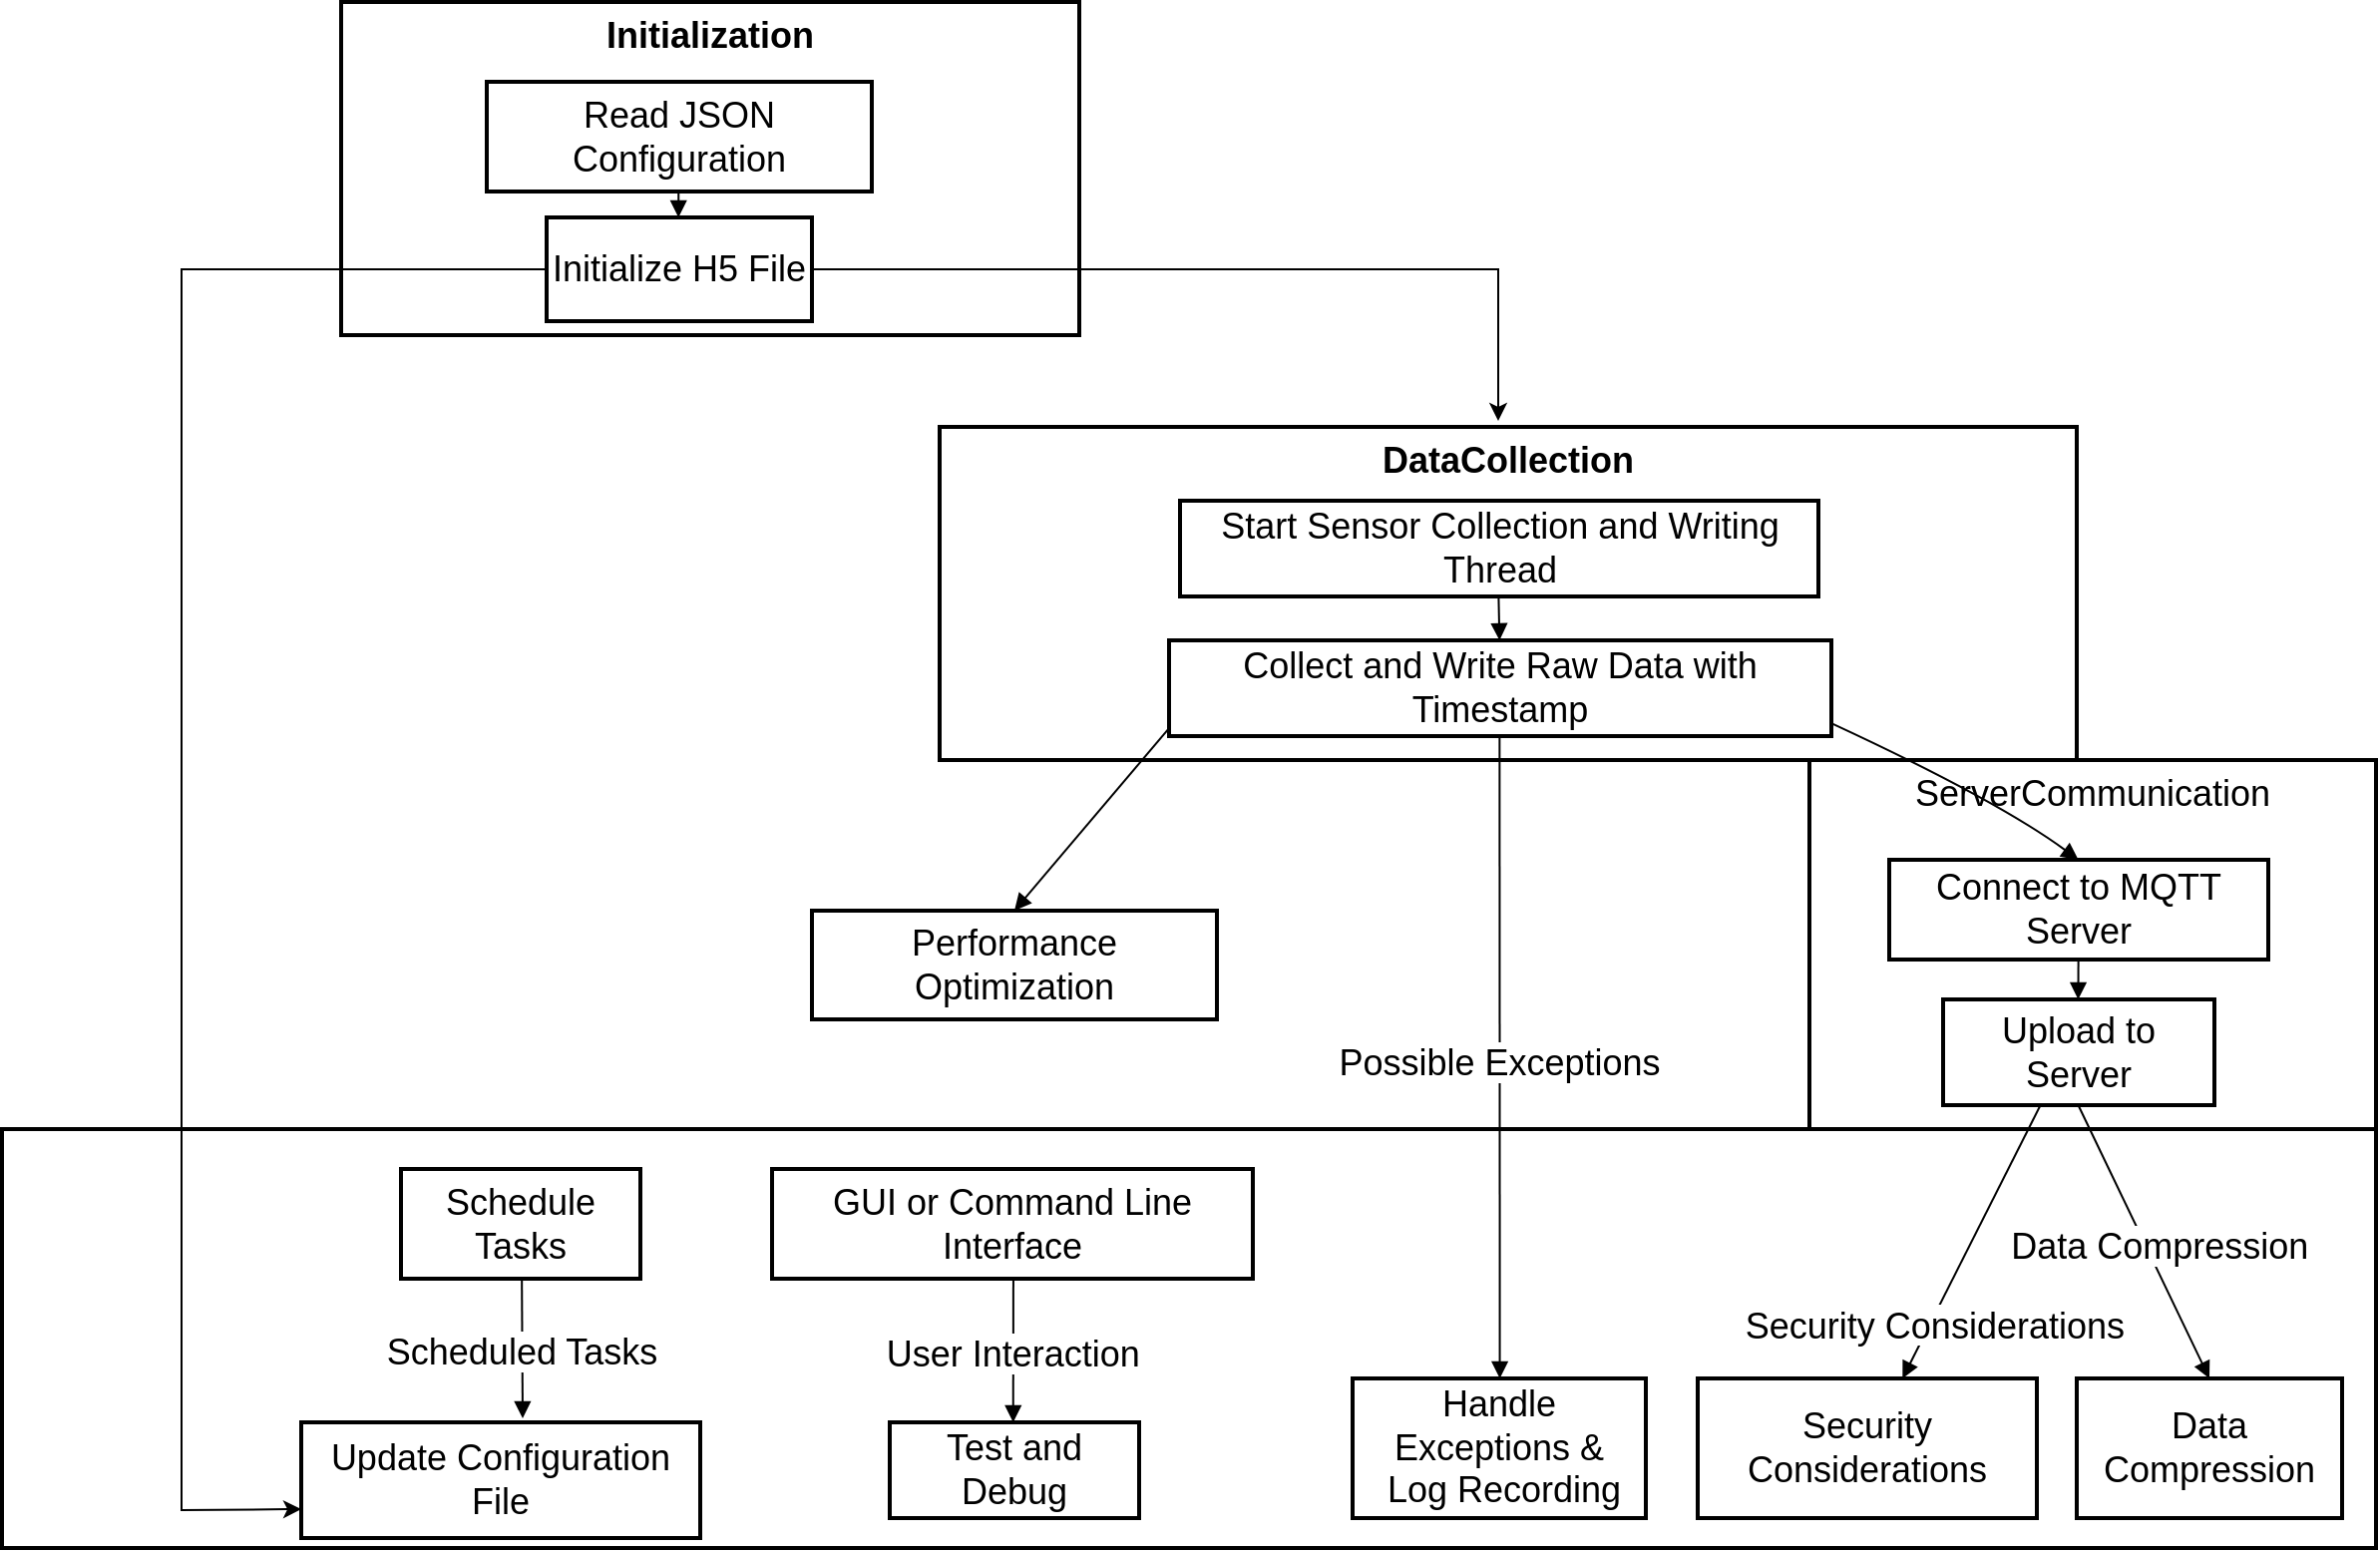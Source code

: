 <mxfile version="22.1.5" type="github">
  <diagram name="第 1 页" id="0iZQUB3KEdjaGyVEio1X">
    <mxGraphModel dx="1603" dy="895" grid="1" gridSize="10" guides="1" tooltips="1" connect="1" arrows="1" fold="1" page="1" pageScale="1" pageWidth="827" pageHeight="1169" math="0" shadow="0">
      <root>
        <mxCell id="0" />
        <mxCell id="1" parent="0" />
        <mxCell id="T6mXg9tadkSn17AwE84S-1" value="" style="whiteSpace=wrap;strokeWidth=2;verticalAlign=top;fontSize=18;" vertex="1" parent="1">
          <mxGeometry x="180" y="585" width="1190" height="210" as="geometry" />
        </mxCell>
        <mxCell id="T6mXg9tadkSn17AwE84S-2" value="Handle Exceptions &amp;&#xa; Log Recording" style="whiteSpace=wrap;strokeWidth=2;fontSize=18;" vertex="1" parent="1">
          <mxGeometry x="857" y="710" width="147" height="70" as="geometry" />
        </mxCell>
        <mxCell id="T6mXg9tadkSn17AwE84S-4" value="Data Compression" style="whiteSpace=wrap;strokeWidth=2;fontSize=18;" vertex="1" parent="1">
          <mxGeometry x="1220" y="710" width="133" height="70" as="geometry" />
        </mxCell>
        <mxCell id="T6mXg9tadkSn17AwE84S-5" value="Schedule Tasks" style="whiteSpace=wrap;strokeWidth=2;fontSize=18;" vertex="1" parent="1">
          <mxGeometry x="380" y="605" width="120" height="55" as="geometry" />
        </mxCell>
        <mxCell id="T6mXg9tadkSn17AwE84S-6" value="Update Configuration File" style="whiteSpace=wrap;strokeWidth=2;fontSize=18;" vertex="1" parent="1">
          <mxGeometry x="330" y="732" width="200" height="58" as="geometry" />
        </mxCell>
        <mxCell id="T6mXg9tadkSn17AwE84S-7" value="Security Considerations" style="whiteSpace=wrap;strokeWidth=2;fontSize=18;" vertex="1" parent="1">
          <mxGeometry x="1030" y="710" width="170" height="70" as="geometry" />
        </mxCell>
        <mxCell id="T6mXg9tadkSn17AwE84S-8" value="Performance Optimization" style="whiteSpace=wrap;strokeWidth=2;fontSize=18;" vertex="1" parent="1">
          <mxGeometry x="586" y="475.5" width="203" height="54.5" as="geometry" />
        </mxCell>
        <mxCell id="T6mXg9tadkSn17AwE84S-9" value="GUI or Command Line Interface" style="whiteSpace=wrap;strokeWidth=2;fontSize=18;" vertex="1" parent="1">
          <mxGeometry x="566" y="605" width="241" height="55" as="geometry" />
        </mxCell>
        <mxCell id="T6mXg9tadkSn17AwE84S-10" value="Test and Debug" style="whiteSpace=wrap;strokeWidth=2;fontSize=18;" vertex="1" parent="1">
          <mxGeometry x="625" y="732" width="125" height="48" as="geometry" />
        </mxCell>
        <mxCell id="T6mXg9tadkSn17AwE84S-11" value="ServerCommunication" style="whiteSpace=wrap;strokeWidth=2;verticalAlign=top;fontSize=18;" vertex="1" parent="1">
          <mxGeometry x="1086" y="400" width="284" height="185" as="geometry" />
        </mxCell>
        <mxCell id="T6mXg9tadkSn17AwE84S-12" value="Connect to MQTT Server" style="whiteSpace=wrap;strokeWidth=2;fontSize=18;" vertex="1" parent="1">
          <mxGeometry x="1126" y="450" width="190" height="50" as="geometry" />
        </mxCell>
        <mxCell id="T6mXg9tadkSn17AwE84S-13" value="Upload to Server" style="whiteSpace=wrap;strokeWidth=2;fontSize=18;" vertex="1" parent="1">
          <mxGeometry x="1153" y="520" width="136" height="53" as="geometry" />
        </mxCell>
        <mxCell id="T6mXg9tadkSn17AwE84S-14" value="DataCollection" style="whiteSpace=wrap;strokeWidth=2;verticalAlign=top;fontSize=18;fontStyle=1" vertex="1" parent="1">
          <mxGeometry x="650" y="233" width="570" height="167" as="geometry" />
        </mxCell>
        <mxCell id="T6mXg9tadkSn17AwE84S-15" value="Start Sensor Collection and Writing Thread" style="whiteSpace=wrap;strokeWidth=2;fontSize=18;" vertex="1" parent="1">
          <mxGeometry x="770.5" y="270" width="320" height="48" as="geometry" />
        </mxCell>
        <mxCell id="T6mXg9tadkSn17AwE84S-16" value="Collect and Write Raw Data with Timestamp" style="whiteSpace=wrap;strokeWidth=2;fontSize=18;" vertex="1" parent="1">
          <mxGeometry x="765" y="340" width="332" height="48" as="geometry" />
        </mxCell>
        <mxCell id="T6mXg9tadkSn17AwE84S-17" value="Initialization" style="whiteSpace=wrap;strokeWidth=2;verticalAlign=top;fontSize=18;fontStyle=1" vertex="1" parent="1">
          <mxGeometry x="350" y="20" width="370" height="167" as="geometry" />
        </mxCell>
        <mxCell id="T6mXg9tadkSn17AwE84S-18" value="Read JSON Configuration" style="whiteSpace=wrap;strokeWidth=2;fontSize=18;" vertex="1" parent="1">
          <mxGeometry x="423" y="60" width="193" height="55" as="geometry" />
        </mxCell>
        <mxCell id="T6mXg9tadkSn17AwE84S-19" value="Initialize H5 File" style="whiteSpace=wrap;strokeWidth=2;fontSize=18;" vertex="1" parent="1">
          <mxGeometry x="453" y="128" width="133" height="52" as="geometry" />
        </mxCell>
        <mxCell id="T6mXg9tadkSn17AwE84S-20" value="" style="curved=1;startArrow=none;endArrow=block;exitX=0.498;exitY=1.012;entryX=0.497;entryY=0.012;rounded=0;fontSize=18;" edge="1" parent="1" source="T6mXg9tadkSn17AwE84S-18" target="T6mXg9tadkSn17AwE84S-19">
          <mxGeometry relative="1" as="geometry">
            <Array as="points" />
          </mxGeometry>
        </mxCell>
        <mxCell id="T6mXg9tadkSn17AwE84S-22" value="" style="curved=1;startArrow=none;endArrow=block;exitX=0.499;exitY=1.006;entryX=0.499;entryY=0.006;rounded=0;fontSize=18;" edge="1" parent="1" source="T6mXg9tadkSn17AwE84S-15" target="T6mXg9tadkSn17AwE84S-16">
          <mxGeometry relative="1" as="geometry">
            <Array as="points" />
          </mxGeometry>
        </mxCell>
        <mxCell id="T6mXg9tadkSn17AwE84S-23" value="" style="curved=1;startArrow=none;endArrow=block;exitX=0.999;exitY=0.865;entryX=0.499;entryY=1.734e-7;rounded=0;fontSize=18;" edge="1" parent="1" source="T6mXg9tadkSn17AwE84S-16" target="T6mXg9tadkSn17AwE84S-12">
          <mxGeometry relative="1" as="geometry">
            <Array as="points">
              <mxPoint x="1180" y="420" />
            </Array>
          </mxGeometry>
        </mxCell>
        <mxCell id="T6mXg9tadkSn17AwE84S-24" value="" style="curved=1;startArrow=none;endArrow=block;exitX=0.499;exitY=1.012;entryX=0.498;entryY=0.012;rounded=0;fontSize=18;" edge="1" parent="1" source="T6mXg9tadkSn17AwE84S-12" target="T6mXg9tadkSn17AwE84S-13">
          <mxGeometry relative="1" as="geometry">
            <Array as="points" />
          </mxGeometry>
        </mxCell>
        <mxCell id="T6mXg9tadkSn17AwE84S-25" value="Possible Exceptions" style="curved=1;startArrow=none;endArrow=block;exitX=0.499;exitY=1.018;entryX=0.502;entryY=0.012;rounded=0;fontSize=18;" edge="1" parent="1" source="T6mXg9tadkSn17AwE84S-16" target="T6mXg9tadkSn17AwE84S-2">
          <mxGeometry x="0.005" relative="1" as="geometry">
            <Array as="points" />
            <mxPoint as="offset" />
          </mxGeometry>
        </mxCell>
        <mxCell id="T6mXg9tadkSn17AwE84S-27" value="Data Compression" style="curved=1;startArrow=none;endArrow=block;exitX=0.498;exitY=1.024;entryX=0.5;entryY=0.006;rounded=0;fontSize=18;" edge="1" parent="1" source="T6mXg9tadkSn17AwE84S-13" target="T6mXg9tadkSn17AwE84S-4">
          <mxGeometry x="0.052" y="7" relative="1" as="geometry">
            <Array as="points" />
            <mxPoint as="offset" />
          </mxGeometry>
        </mxCell>
        <mxCell id="T6mXg9tadkSn17AwE84S-28" value="Scheduled Tasks" style="curved=1;startArrow=none;endArrow=block;exitX=0.505;exitY=1.024;rounded=0;fontSize=18;" edge="1" parent="1" source="T6mXg9tadkSn17AwE84S-5">
          <mxGeometry relative="1" as="geometry">
            <Array as="points" />
            <mxPoint x="441" y="730" as="targetPoint" />
          </mxGeometry>
        </mxCell>
        <mxCell id="T6mXg9tadkSn17AwE84S-30" value="Security Considerations" style="curved=1;startArrow=none;endArrow=block;exitX=0.337;exitY=1.024;rounded=0;fontSize=18;" edge="1" parent="1" target="T6mXg9tadkSn17AwE84S-7">
          <mxGeometry x="0.583" y="1" relative="1" as="geometry">
            <Array as="points" />
            <mxPoint x="1201.795" y="573" as="sourcePoint" />
            <mxPoint x="983.574" y="732" as="targetPoint" />
            <mxPoint x="1" as="offset" />
          </mxGeometry>
        </mxCell>
        <mxCell id="T6mXg9tadkSn17AwE84S-31" value="" style="curved=1;startArrow=none;endArrow=block;exitX=-0.0;exitY=0.918;entryX=0.5;entryY=0.012;rounded=0;fontSize=18;" edge="1" parent="1" source="T6mXg9tadkSn17AwE84S-16" target="T6mXg9tadkSn17AwE84S-8">
          <mxGeometry x="-0.357" y="-100" relative="1" as="geometry">
            <Array as="points" />
            <mxPoint as="offset" />
          </mxGeometry>
        </mxCell>
        <mxCell id="T6mXg9tadkSn17AwE84S-32" value="User Interaction" style="curved=1;startArrow=none;endArrow=block;exitX=0.502;exitY=1.024;entryX=0.495;entryY=0.006;rounded=0;fontSize=18;" edge="1" parent="1" source="T6mXg9tadkSn17AwE84S-9" target="T6mXg9tadkSn17AwE84S-10">
          <mxGeometry relative="1" as="geometry">
            <Array as="points" />
          </mxGeometry>
        </mxCell>
        <mxCell id="T6mXg9tadkSn17AwE84S-35" value="" style="endArrow=classic;html=1;rounded=0;exitX=0;exitY=0.5;exitDx=0;exitDy=0;entryX=0;entryY=0.75;entryDx=0;entryDy=0;fontSize=18;" edge="1" parent="1" source="T6mXg9tadkSn17AwE84S-19" target="T6mXg9tadkSn17AwE84S-6">
          <mxGeometry width="50" height="50" relative="1" as="geometry">
            <mxPoint x="170" y="370" as="sourcePoint" />
            <mxPoint x="220" y="320" as="targetPoint" />
            <Array as="points">
              <mxPoint x="270" y="154" />
              <mxPoint x="270" y="776" />
            </Array>
          </mxGeometry>
        </mxCell>
        <mxCell id="T6mXg9tadkSn17AwE84S-36" value="" style="endArrow=classic;html=1;rounded=0;exitX=1;exitY=0.5;exitDx=0;exitDy=0;fontSize=18;fontStyle=1" edge="1" parent="1" source="T6mXg9tadkSn17AwE84S-19">
          <mxGeometry width="50" height="50" relative="1" as="geometry">
            <mxPoint x="810" y="230" as="sourcePoint" />
            <mxPoint x="930" y="230" as="targetPoint" />
            <Array as="points">
              <mxPoint x="930" y="154" />
              <mxPoint x="930" y="180" />
            </Array>
          </mxGeometry>
        </mxCell>
      </root>
    </mxGraphModel>
  </diagram>
</mxfile>
